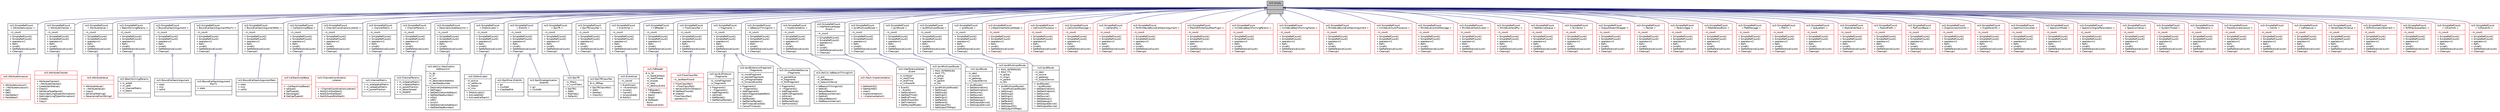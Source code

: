 digraph "ns3::empty"
{
  edge [fontname="Helvetica",fontsize="10",labelfontname="Helvetica",labelfontsize="10"];
  node [fontname="Helvetica",fontsize="10",shape=record];
  Node1 [label="{ns3::empty\n||}",height=0.2,width=0.4,color="black", fillcolor="grey75", style="filled", fontcolor="black"];
  Node1 -> Node2 [dir="back",color="midnightblue",fontsize="10",style="solid",arrowtail="onormal"];
  Node2 [label="{ns3::SimpleRefCount\l\< AttributeAccessor \>\n|- m_count\l|+ SimpleRefCount()\l+ SimpleRefCount()\l+ operator=()\l+ Ref()\l+ Unref()\l+ GetReferenceCount()\l+ Cleanup()\l}",height=0.2,width=0.4,color="black", fillcolor="white", style="filled",URL="$da/da1/classns3_1_1SimpleRefCount.html"];
  Node2 -> Node3 [dir="back",color="midnightblue",fontsize="10",style="solid",arrowtail="onormal"];
  Node3 [label="{ns3::AttributeAccessor\n||+ AttributeAccessor()\l+ ~AttributeAccessor()\l+ Set()\l+ Get()\l+ HasGetter()\l+ HasSetter()\l}",height=0.2,width=0.4,color="red", fillcolor="white", style="filled",URL="$df/d31/classns3_1_1AttributeAccessor.html",tooltip="allow setting and getting the value of an attribute. "];
  Node1 -> Node4 [dir="back",color="midnightblue",fontsize="10",style="solid",arrowtail="onormal"];
  Node4 [label="{ns3::SimpleRefCount\l\< AttributeChecker \>\n|- m_count\l|+ SimpleRefCount()\l+ SimpleRefCount()\l+ operator=()\l+ Ref()\l+ Unref()\l+ GetReferenceCount()\l+ Cleanup()\l}",height=0.2,width=0.4,color="black", fillcolor="white", style="filled",URL="$da/da1/classns3_1_1SimpleRefCount.html"];
  Node4 -> Node5 [dir="back",color="midnightblue",fontsize="10",style="solid",arrowtail="onormal"];
  Node5 [label="{ns3::AttributeChecker\n||+ AttributeChecker()\l+ ~AttributeChecker()\l+ CreateValidValue()\l+ Check()\l+ GetValueTypeName()\l+ HasUnderlyingTypeInformation()\l+ GetUnderlyingTypeInformation()\l+ Create()\l+ Copy()\l}",height=0.2,width=0.4,color="red", fillcolor="white", style="filled",URL="$de/d95/classns3_1_1AttributeChecker.html",tooltip="Represent the type of an attribute. "];
  Node1 -> Node6 [dir="back",color="midnightblue",fontsize="10",style="solid",arrowtail="onormal"];
  Node6 [label="{ns3::SimpleRefCount\l\< AttributeValue \>\n|- m_count\l|+ SimpleRefCount()\l+ SimpleRefCount()\l+ operator=()\l+ Ref()\l+ Unref()\l+ GetReferenceCount()\l+ Cleanup()\l}",height=0.2,width=0.4,color="black", fillcolor="white", style="filled",URL="$da/da1/classns3_1_1SimpleRefCount.html"];
  Node6 -> Node7 [dir="back",color="midnightblue",fontsize="10",style="solid",arrowtail="onormal"];
  Node7 [label="{ns3::AttributeValue\n||+ AttributeValue()\l+ ~AttributeValue()\l+ Copy()\l+ SerializeToString()\l+ DeserializeFromString()\l}",height=0.2,width=0.4,color="red", fillcolor="white", style="filled",URL="$d4/d83/classns3_1_1AttributeValue.html",tooltip="Hold a value for an Attribute. "];
  Node1 -> Node8 [dir="back",color="midnightblue",fontsize="10",style="solid",arrowtail="onormal"];
  Node8 [label="{ns3::SimpleRefCount\l\< BeamformingParams \>\n|- m_count\l|+ SimpleRefCount()\l+ SimpleRefCount()\l+ operator=()\l+ Ref()\l+ Unref()\l+ GetReferenceCount()\l+ Cleanup()\l}",height=0.2,width=0.4,color="black", fillcolor="white", style="filled",URL="$da/da1/classns3_1_1SimpleRefCount.html"];
  Node8 -> Node9 [dir="back",color="midnightblue",fontsize="10",style="solid",arrowtail="onormal"];
  Node9 [label="{ns3::BeamformingParams\n|+ m_enbW\l+ m_ueW\l+ m_channelMatrix\l+ m_beam\l|}",height=0.2,width=0.4,color="black", fillcolor="white", style="filled",URL="$df/d24/structns3_1_1BeamformingParams.html"];
  Node1 -> Node10 [dir="back",color="midnightblue",fontsize="10",style="solid",arrowtail="onormal"];
  Node10 [label="{ns3::SimpleRefCount\l\< BoundCallbackArgument \>\n|- m_count\l|+ SimpleRefCount()\l+ SimpleRefCount()\l+ operator=()\l+ Ref()\l+ Unref()\l+ GetReferenceCount()\l+ Cleanup()\l}",height=0.2,width=0.4,color="black", fillcolor="white", style="filled",URL="$da/da1/classns3_1_1SimpleRefCount.html"];
  Node10 -> Node11 [dir="back",color="midnightblue",fontsize="10",style="solid",arrowtail="onormal"];
  Node11 [label="{ns3::BoundCallbackArgument\n|+ stats\l+ imsi\l+ cellId\l|}",height=0.2,width=0.4,color="black", fillcolor="white", style="filled",URL="$d5/d62/structns3_1_1BoundCallbackArgument.html"];
  Node1 -> Node12 [dir="back",color="midnightblue",fontsize="10",style="solid",arrowtail="onormal"];
  Node12 [label="{ns3::SimpleRefCount\l\< BoundCallbackArgumentMacTx \>\n|- m_count\l|+ SimpleRefCount()\l+ SimpleRefCount()\l+ operator=()\l+ Ref()\l+ Unref()\l+ GetReferenceCount()\l+ Cleanup()\l}",height=0.2,width=0.4,color="black", fillcolor="white", style="filled",URL="$da/da1/classns3_1_1SimpleRefCount.html"];
  Node12 -> Node13 [dir="back",color="midnightblue",fontsize="10",style="solid",arrowtail="onormal"];
  Node13 [label="{ns3::BoundCallbackArgument\lMacTx\n|+ stats\l|}",height=0.2,width=0.4,color="black", fillcolor="white", style="filled",URL="$d1/d63/structns3_1_1BoundCallbackArgumentMacTx.html"];
  Node1 -> Node14 [dir="back",color="midnightblue",fontsize="10",style="solid",arrowtail="onormal"];
  Node14 [label="{ns3::SimpleRefCount\l\< BoundCallbackArgumentRetx \>\n|- m_count\l|+ SimpleRefCount()\l+ SimpleRefCount()\l+ operator=()\l+ Ref()\l+ Unref()\l+ GetReferenceCount()\l+ Cleanup()\l}",height=0.2,width=0.4,color="black", fillcolor="white", style="filled",URL="$da/da1/classns3_1_1SimpleRefCount.html"];
  Node14 -> Node15 [dir="back",color="midnightblue",fontsize="10",style="solid",arrowtail="onormal"];
  Node15 [label="{ns3::BoundCallbackArgumentRetx\n|+ stats\l+ imsi\l+ cellId\l|}",height=0.2,width=0.4,color="black", fillcolor="white", style="filled",URL="$df/d23/structns3_1_1BoundCallbackArgumentRetx.html"];
  Node1 -> Node16 [dir="back",color="midnightblue",fontsize="10",style="solid",arrowtail="onormal"];
  Node16 [label="{ns3::SimpleRefCount\l\< CallbackImplBase \>\n|- m_count\l|+ SimpleRefCount()\l+ SimpleRefCount()\l+ operator=()\l+ Ref()\l+ Unref()\l+ GetReferenceCount()\l+ Cleanup()\l}",height=0.2,width=0.4,color="black", fillcolor="white", style="filled",URL="$da/da1/classns3_1_1SimpleRefCount.html"];
  Node16 -> Node17 [dir="back",color="midnightblue",fontsize="10",style="solid",arrowtail="onormal"];
  Node17 [label="{ns3::CallbackImplBase\n||+ ~CallbackImplBase()\l+ IsEqual()\l+ GetTypeid()\l# Demangle()\l# GetCppTypeid()\l}",height=0.2,width=0.4,color="red", fillcolor="white", style="filled",URL="$d3/dfa/classns3_1_1CallbackImplBase.html"];
  Node1 -> Node18 [dir="back",color="midnightblue",fontsize="10",style="solid",arrowtail="onormal"];
  Node18 [label="{ns3::SimpleRefCount\l\< ChannelCoordinationListener \>\n|- m_count\l|+ SimpleRefCount()\l+ SimpleRefCount()\l+ operator=()\l+ Ref()\l+ Unref()\l+ GetReferenceCount()\l+ Cleanup()\l}",height=0.2,width=0.4,color="black", fillcolor="white", style="filled",URL="$da/da1/classns3_1_1SimpleRefCount.html"];
  Node18 -> Node19 [dir="back",color="midnightblue",fontsize="10",style="solid",arrowtail="onormal"];
  Node19 [label="{ns3::ChannelCoordination\lListener\n||+ ~ChannelCoordinationListener()\l+ NotifyCchSlotStart()\l+ NotifySchSlotStart()\l+ NotifyGuardSlotStart()\l}",height=0.2,width=0.4,color="red", fillcolor="white", style="filled",URL="$dd/d37/classns3_1_1ChannelCoordinationListener.html",tooltip="receive notifications about channel coordination events. "];
  Node1 -> Node20 [dir="back",color="midnightblue",fontsize="10",style="solid",arrowtail="onormal"];
  Node20 [label="{ns3::SimpleRefCount\l\< channelMatrix \>\n|- m_count\l|+ SimpleRefCount()\l+ SimpleRefCount()\l+ operator=()\l+ Ref()\l+ Unref()\l+ GetReferenceCount()\l+ Cleanup()\l}",height=0.2,width=0.4,color="black", fillcolor="white", style="filled",URL="$da/da1/classns3_1_1SimpleRefCount.html"];
  Node20 -> Node21 [dir="back",color="midnightblue",fontsize="10",style="solid",arrowtail="onormal"];
  Node21 [label="{ns3::channelMatrix\n|+ m_enbSpatialMatrix\l+ m_ueSpatialMatrix\l+ m_powerFraction\l|}",height=0.2,width=0.4,color="black", fillcolor="white", style="filled",URL="$de/d01/structns3_1_1channelMatrix.html"];
  Node1 -> Node22 [dir="back",color="midnightblue",fontsize="10",style="solid",arrowtail="onormal"];
  Node22 [label="{ns3::SimpleRefCount\l\< ChannelParams \>\n|- m_count\l|+ SimpleRefCount()\l+ SimpleRefCount()\l+ operator=()\l+ Ref()\l+ Unref()\l+ GetReferenceCount()\l+ Cleanup()\l}",height=0.2,width=0.4,color="black", fillcolor="white", style="filled",URL="$da/da1/classns3_1_1SimpleRefCount.html"];
  Node22 -> Node23 [dir="back",color="midnightblue",fontsize="10",style="solid",arrowtail="onormal"];
  Node23 [label="{ns3::ChannelParams\n|+ m_txSpatialMatrix\l+ m_rxSpatialMatrix\l+ m_powerFraction\l+ m_delaySpread\l+ m_doppler\l|}",height=0.2,width=0.4,color="black", fillcolor="white", style="filled",URL="$d1/df7/structns3_1_1ChannelParams.html"];
  Node1 -> Node24 [dir="back",color="midnightblue",fontsize="10",style="solid",arrowtail="onormal"];
  Node24 [label="{ns3::SimpleRefCount\l\< DestinationAddressUnit \>\n|- m_count\l|+ SimpleRefCount()\l+ SimpleRefCount()\l+ operator=()\l+ Ref()\l+ Unref()\l+ GetReferenceCount()\l+ Cleanup()\l}",height=0.2,width=0.4,color="black", fillcolor="white", style="filled",URL="$da/da1/classns3_1_1SimpleRefCount.html"];
  Node24 -> Node25 [dir="back",color="midnightblue",fontsize="10",style="solid",arrowtail="onormal"];
  Node25 [label="{ns3::dot11s::Destination\lAddressUnit\n|- m_do\l- m_rf\l- m_usn\l- m_destinationAddress\l- m_destSeqNumber\l|+ DestinationAddressUnit()\l+ SetFlags()\l+ SetDestinationAddress()\l+ SetDestSeqNumber()\l+ IsDo()\l+ IsRf()\l+ IsUsn()\l+ GetDestinationAddress()\l+ GetDestSeqNumber()\l}",height=0.2,width=0.4,color="black", fillcolor="white", style="filled",URL="$d7/dbc/classns3_1_1dot11s_1_1DestinationAddressUnit.html",tooltip="Describes an address unit in PREQ information element See 7.3.2.96 for more details. "];
  Node1 -> Node26 [dir="back",color="midnightblue",fontsize="10",style="solid",arrowtail="onormal"];
  Node26 [label="{ns3::SimpleRefCount\l\< DrbActivator \>\n|- m_count\l|+ SimpleRefCount()\l+ SimpleRefCount()\l+ operator=()\l+ Ref()\l+ Unref()\l+ GetReferenceCount()\l+ Cleanup()\l}",height=0.2,width=0.4,color="black", fillcolor="white", style="filled",URL="$da/da1/classns3_1_1SimpleRefCount.html"];
  Node26 -> Node27 [dir="back",color="midnightblue",fontsize="10",style="solid",arrowtail="onormal"];
  Node27 [label="{ns3::DrbActivator\n|- m_active\l- m_ueDevice\l- m_bearer\l- m_imsi\l|+ DrbActivator()\l+ ActivateDrb()\l+ ActivateCallback()\l}",height=0.2,width=0.4,color="black", fillcolor="white", style="filled",URL="$da/dae/classns3_1_1DrbActivator.html"];
  Node1 -> Node28 [dir="back",color="midnightblue",fontsize="10",style="solid",arrowtail="onormal"];
  Node28 [label="{ns3::SimpleRefCount\l\< EnbInfo \>\n|- m_count\l|+ SimpleRefCount()\l+ SimpleRefCount()\l+ operator=()\l+ Ref()\l+ Unref()\l+ GetReferenceCount()\l+ Cleanup()\l}",height=0.2,width=0.4,color="black", fillcolor="white", style="filled",URL="$da/da1/classns3_1_1SimpleRefCount.html"];
  Node28 -> Node29 [dir="back",color="midnightblue",fontsize="10",style="solid",arrowtail="onormal"];
  Node29 [label="{ns3::EpcMme::EnbInfo\n|+ gci\l+ s1uAddr\l+ s1apSapEnb\l|}",height=0.2,width=0.4,color="black", fillcolor="white", style="filled",URL="$d1/d51/structns3_1_1EpcMme_1_1EnbInfo.html"];
  Node28 -> Node30 [dir="back",color="midnightblue",fontsize="10",style="solid",arrowtail="onormal"];
  Node30 [label="{ns3::EpcMmeApplication\l::EnbInfo\n|+ gci\l+ s1uAddr\l|}",height=0.2,width=0.4,color="black", fillcolor="white", style="filled",URL="$d7/de6/structns3_1_1EpcMmeApplication_1_1EnbInfo.html"];
  Node1 -> Node31 [dir="back",color="midnightblue",fontsize="10",style="solid",arrowtail="onormal"];
  Node31 [label="{ns3::SimpleRefCount\l\< EpcTft \>\n|- m_count\l|+ SimpleRefCount()\l+ SimpleRefCount()\l+ operator=()\l+ Ref()\l+ Unref()\l+ GetReferenceCount()\l+ Cleanup()\l}",height=0.2,width=0.4,color="black", fillcolor="white", style="filled",URL="$da/da1/classns3_1_1SimpleRefCount.html"];
  Node31 -> Node32 [dir="back",color="midnightblue",fontsize="10",style="solid",arrowtail="onormal"];
  Node32 [label="{ns3::EpcTft\n|- m_filters\l- m_numFilters\l|+ EpcTft()\l+ Add()\l+ Matches()\l+ Default()\l}",height=0.2,width=0.4,color="black", fillcolor="white", style="filled",URL="$d3/d0c/classns3_1_1EpcTft.html"];
  Node1 -> Node33 [dir="back",color="midnightblue",fontsize="10",style="solid",arrowtail="onormal"];
  Node33 [label="{ns3::SimpleRefCount\l\< EpcTftClassifier \>\n|- m_count\l|+ SimpleRefCount()\l+ SimpleRefCount()\l+ operator=()\l+ Ref()\l+ Unref()\l+ GetReferenceCount()\l+ Cleanup()\l}",height=0.2,width=0.4,color="black", fillcolor="white", style="filled",URL="$da/da1/classns3_1_1SimpleRefCount.html"];
  Node33 -> Node34 [dir="back",color="midnightblue",fontsize="10",style="solid",arrowtail="onormal"];
  Node34 [label="{ns3::EpcTftClassifier\n|# m_tftMap\l|+ EpcTftClassifier()\l+ Add()\l+ Delete()\l+ Classify()\l}",height=0.2,width=0.4,color="black", fillcolor="white", style="filled",URL="$df/dc5/classns3_1_1EpcTftClassifier.html",tooltip="classifies IP packets accoding to Traffic Flow Templates (TFTs) "];
  Node1 -> Node35 [dir="back",color="midnightblue",fontsize="10",style="solid",arrowtail="onormal"];
  Node35 [label="{ns3::SimpleRefCount\l\< EventImpl \>\n|- m_count\l|+ SimpleRefCount()\l+ SimpleRefCount()\l+ operator=()\l+ Ref()\l+ Unref()\l+ GetReferenceCount()\l+ Cleanup()\l}",height=0.2,width=0.4,color="black", fillcolor="white", style="filled",URL="$da/da1/classns3_1_1SimpleRefCount.html"];
  Node35 -> Node36 [dir="back",color="midnightblue",fontsize="10",style="solid",arrowtail="onormal"];
  Node36 [label="{ns3::EventImpl\n|- m_cancel\l|+ EventImpl()\l+ ~EventImpl()\l+ Invoke()\l+ Cancel()\l+ IsCancelled()\l# Notify()\l}",height=0.2,width=0.4,color="black", fillcolor="white", style="filled",URL="$da/def/classns3_1_1EventImpl.html",tooltip="A simulation event. "];
  Node1 -> Node37 [dir="back",color="midnightblue",fontsize="10",style="solid",arrowtail="onormal"];
  Node37 [label="{ns3::SimpleRefCount\l\< FdReader \>\n|- m_count\l|+ SimpleRefCount()\l+ SimpleRefCount()\l+ operator=()\l+ Ref()\l+ Unref()\l+ GetReferenceCount()\l+ Cleanup()\l}",height=0.2,width=0.4,color="black", fillcolor="white", style="filled",URL="$da/da1/classns3_1_1SimpleRefCount.html"];
  Node37 -> Node38 [dir="back",color="midnightblue",fontsize="10",style="solid",arrowtail="onormal"];
  Node38 [label="{ns3::FdReader\n|# m_fd\l- m_readCallback\l- m_readThread\l- m_evpipe\l- m_stop\l- m_destroyEvent\l|+ FdReader()\l+ ~FdReader()\l+ Start()\l+ Stop()\l# DoRead()\l- Run()\l- DestroyEvent()\l}",height=0.2,width=0.4,color="red", fillcolor="white", style="filled",URL="$d1/dcf/classns3_1_1FdReader.html",tooltip="A class that asynchronously reads from a file descriptor. "];
  Node1 -> Node39 [dir="back",color="midnightblue",fontsize="10",style="solid",arrowtail="onormal"];
  Node39 [label="{ns3::SimpleRefCount\l\< FlowClassifier \>\n|- m_count\l|+ SimpleRefCount()\l+ SimpleRefCount()\l+ operator=()\l+ Ref()\l+ Unref()\l+ GetReferenceCount()\l+ Cleanup()\l}",height=0.2,width=0.4,color="black", fillcolor="white", style="filled",URL="$da/da1/classns3_1_1SimpleRefCount.html"];
  Node39 -> Node40 [dir="back",color="midnightblue",fontsize="10",style="solid",arrowtail="onormal"];
  Node40 [label="{ns3::FlowClassifier\n|- m_lastNewFlowId\l|+ FlowClassifier()\l+ ~FlowClassifier()\l+ SerializeToXmlStream()\l# GetNewFlowId()\l# Indent()\l- FlowClassifier()\l- operator=()\l}",height=0.2,width=0.4,color="red", fillcolor="white", style="filled",URL="$dd/dc3/classns3_1_1FlowClassifier.html"];
  Node1 -> Node41 [dir="back",color="midnightblue",fontsize="10",style="solid",arrowtail="onormal"];
  Node41 [label="{ns3::SimpleRefCount\l\< Fragments \>\n|- m_count\l|+ SimpleRefCount()\l+ SimpleRefCount()\l+ operator=()\l+ Ref()\l+ Unref()\l+ GetReferenceCount()\l+ Cleanup()\l}",height=0.2,width=0.4,color="black", fillcolor="white", style="filled",URL="$da/da1/classns3_1_1SimpleRefCount.html"];
  Node41 -> Node42 [dir="back",color="midnightblue",fontsize="10",style="solid",arrowtail="onormal"];
  Node42 [label="{ns3::Ipv4L3Protocol\l::Fragments\n|- m_moreFragment\l- m_fragments\l|+ Fragments()\l+ ~Fragments()\l+ AddFragment()\l+ IsEntire()\l+ GetPacket()\l+ GetPartialPacket()\l}",height=0.2,width=0.4,color="black", fillcolor="white", style="filled",URL="$de/db3/classns3_1_1Ipv4L3Protocol_1_1Fragments.html",tooltip="A Set of Fragment belonging to the same packet (src, dst, identification and proto) ..."];
  Node41 -> Node43 [dir="back",color="midnightblue",fontsize="10",style="solid",arrowtail="onormal"];
  Node43 [label="{ns3::Ipv6ExtensionFragment\l::Fragments\n|- m_moreFragment\l- m_packetFragments\l- m_unfragmentable\l- m_timeoutEventId\l|+ Fragments()\l+ ~Fragments()\l+ AddFragment()\l+ SetUnfragmentablePart()\l+ IsEntire()\l+ GetPacket()\l+ GetPartialPacket()\l+ SetTimeoutEventId()\l+ CancelTimeout()\l}",height=0.2,width=0.4,color="black", fillcolor="white", style="filled",URL="$d6/d8c/classns3_1_1Ipv6ExtensionFragment_1_1Fragments.html",tooltip="This class stores the fragments of a packet waiting to be rebuilt. "];
  Node41 -> Node44 [dir="back",color="midnightblue",fontsize="10",style="solid",arrowtail="onormal"];
  Node44 [label="{ns3::SixLowPanNetDevice\l::Fragments\n|- m_packetSize\l- m_fragments\l- m_firstFragment\l|+ Fragments()\l+ ~Fragments()\l+ AddFragment()\l+ AddFirstFragment()\l+ IsEntire()\l+ GetPacket()\l+ SetPacketSize()\l+ GetFraments()\l}",height=0.2,width=0.4,color="black", fillcolor="white", style="filled",URL="$d1/d49/classns3_1_1SixLowPanNetDevice_1_1Fragments.html",tooltip="A Set of Fragments. "];
  Node1 -> Node45 [dir="back",color="midnightblue",fontsize="10",style="solid",arrowtail="onormal"];
  Node45 [label="{ns3::SimpleRefCount\l\< IeBeaconTimingUnit \>\n|- m_count\l|+ SimpleRefCount()\l+ SimpleRefCount()\l+ operator=()\l+ Ref()\l+ Unref()\l+ GetReferenceCount()\l+ Cleanup()\l}",height=0.2,width=0.4,color="black", fillcolor="white", style="filled",URL="$da/da1/classns3_1_1SimpleRefCount.html"];
  Node45 -> Node46 [dir="back",color="midnightblue",fontsize="10",style="solid",arrowtail="onormal"];
  Node46 [label="{ns3::dot11s::IeBeaconTimingUnit\n|- m_aid\l- m_lastBeacon\l- m_beaconInterval\l|+ IeBeaconTimingUnit()\l+ SetAid()\l+ SetLastBeacon()\l+ SetBeaconInterval()\l+ GetAid()\l+ GetLastBeacon()\l+ GetBeaconInterval()\l}",height=0.2,width=0.4,color="black", fillcolor="white", style="filled",URL="$db/d2a/classns3_1_1dot11s_1_1IeBeaconTimingUnit.html",tooltip="Information element describing one unit of beacon timing element. "];
  Node1 -> Node47 [dir="back",color="midnightblue",fontsize="10",style="solid",arrowtail="onormal"];
  Node47 [label="{ns3::SimpleRefCount\l\< Implementation \>\n|- m_count\l|+ SimpleRefCount()\l+ SimpleRefCount()\l+ operator=()\l+ Ref()\l+ Unref()\l+ GetReferenceCount()\l+ Cleanup()\l}",height=0.2,width=0.4,color="black", fillcolor="white", style="filled",URL="$da/da1/classns3_1_1SimpleRefCount.html"];
  Node47 -> Node48 [dir="back",color="midnightblue",fontsize="10",style="solid",arrowtail="onormal"];
  Node48 [label="{ns3::Hash::Implementation\n||+ GetHash32()\l+ GetHash64()\l+ clear()\l+ Implementation()\l+ ~Implementation()\l}",height=0.2,width=0.4,color="red", fillcolor="white", style="filled",URL="$df/d47/classns3_1_1Hash_1_1Implementation.html",tooltip="Hash function implementation base class. "];
  Node1 -> Node49 [dir="back",color="midnightblue",fontsize="10",style="solid",arrowtail="onormal"];
  Node49 [label="{ns3::SimpleRefCount\l\< InterferenceHelper\l::Event \>\n|- m_count\l|+ SimpleRefCount()\l+ SimpleRefCount()\l+ operator=()\l+ Ref()\l+ Unref()\l+ GetReferenceCount()\l+ Cleanup()\l}",height=0.2,width=0.4,color="black", fillcolor="white", style="filled",URL="$da/da1/classns3_1_1SimpleRefCount.html"];
  Node49 -> Node50 [dir="back",color="midnightblue",fontsize="10",style="solid",arrowtail="onormal"];
  Node50 [label="{ns3::InterferenceHelper\l::Event\n|- m_txVector\l- m_startTime\l- m_endTime\l- m_rxPowerW\l|+ Event()\l+ ~Event()\l+ GetDuration()\l+ GetStartTime()\l+ GetEndTime()\l+ GetRxPowerW()\l+ GetTxVector()\l+ GetPayloadMode()\l}",height=0.2,width=0.4,color="black", fillcolor="white", style="filled",URL="$d9/d1f/classns3_1_1InterferenceHelper_1_1Event.html"];
  Node1 -> Node51 [dir="back",color="midnightblue",fontsize="10",style="solid",arrowtail="onormal"];
  Node51 [label="{ns3::SimpleRefCount\l\< Ipv4MulticastRoute \>\n|- m_count\l|+ SimpleRefCount()\l+ SimpleRefCount()\l+ operator=()\l+ Ref()\l+ Unref()\l+ GetReferenceCount()\l+ Cleanup()\l}",height=0.2,width=0.4,color="black", fillcolor="white", style="filled",URL="$da/da1/classns3_1_1SimpleRefCount.html"];
  Node51 -> Node52 [dir="back",color="midnightblue",fontsize="10",style="solid",arrowtail="onormal"];
  Node52 [label="{ns3::Ipv4MulticastRoute\n|+ MAX_INTERFACES\l+ MAX_TTL\l- m_group\l- m_origin\l- m_parent\l- m_ttls\l|+ Ipv4MulticastRoute()\l+ SetGroup()\l+ GetGroup()\l+ SetOrigin()\l+ GetOrigin()\l+ SetParent()\l+ GetParent()\l+ SetOutputTtl()\l+ GetOutputTtlMap()\l}",height=0.2,width=0.4,color="black", fillcolor="white", style="filled",URL="$d9/da5/classns3_1_1Ipv4MulticastRoute.html",tooltip="Ipv4 multicast route cache entry (similar to Linux struct mfc_cache) "];
  Node1 -> Node53 [dir="back",color="midnightblue",fontsize="10",style="solid",arrowtail="onormal"];
  Node53 [label="{ns3::SimpleRefCount\l\< Ipv4Route \>\n|- m_count\l|+ SimpleRefCount()\l+ SimpleRefCount()\l+ operator=()\l+ Ref()\l+ Unref()\l+ GetReferenceCount()\l+ Cleanup()\l}",height=0.2,width=0.4,color="black", fillcolor="white", style="filled",URL="$da/da1/classns3_1_1SimpleRefCount.html"];
  Node53 -> Node54 [dir="back",color="midnightblue",fontsize="10",style="solid",arrowtail="onormal"];
  Node54 [label="{ns3::Ipv4Route\n|- m_dest\l- m_source\l- m_gateway\l- m_outputDevice\l|+ Ipv4Route()\l+ SetDestination()\l+ GetDestination()\l+ SetSource()\l+ GetSource()\l+ SetGateway()\l+ GetGateway()\l+ SetOutputDevice()\l+ GetOutputDevice()\l}",height=0.2,width=0.4,color="black", fillcolor="white", style="filled",URL="$d7/dbb/classns3_1_1Ipv4Route.html",tooltip="IPv4 route cache entry (similar to Linux struct rtable) "];
  Node1 -> Node55 [dir="back",color="midnightblue",fontsize="10",style="solid",arrowtail="onormal"];
  Node55 [label="{ns3::SimpleRefCount\l\< Ipv6MulticastRoute \>\n|- m_count\l|+ SimpleRefCount()\l+ SimpleRefCount()\l+ operator=()\l+ Ref()\l+ Unref()\l+ GetReferenceCount()\l+ Cleanup()\l}",height=0.2,width=0.4,color="black", fillcolor="white", style="filled",URL="$da/da1/classns3_1_1SimpleRefCount.html"];
  Node55 -> Node56 [dir="back",color="midnightblue",fontsize="10",style="solid",arrowtail="onormal"];
  Node56 [label="{ns3::Ipv6MulticastRoute\n|+ MAX_INTERFACES\l+ MAX_TTL\l- m_group\l- m_origin\l- m_parent\l- m_ttls\l|+ Ipv6MulticastRoute()\l+ ~Ipv6MulticastRoute()\l+ SetGroup()\l+ GetGroup()\l+ SetOrigin()\l+ GetOrigin()\l+ SetParent()\l+ GetParent()\l+ SetOutputTtl()\l+ GetOutputTtlMap()\l}",height=0.2,width=0.4,color="black", fillcolor="white", style="filled",URL="$db/da1/classns3_1_1Ipv6MulticastRoute.html",tooltip="IPv6 multicast route entry. "];
  Node1 -> Node57 [dir="back",color="midnightblue",fontsize="10",style="solid",arrowtail="onormal"];
  Node57 [label="{ns3::SimpleRefCount\l\< Ipv6Route \>\n|- m_count\l|+ SimpleRefCount()\l+ SimpleRefCount()\l+ operator=()\l+ Ref()\l+ Unref()\l+ GetReferenceCount()\l+ Cleanup()\l}",height=0.2,width=0.4,color="black", fillcolor="white", style="filled",URL="$da/da1/classns3_1_1SimpleRefCount.html"];
  Node57 -> Node58 [dir="back",color="midnightblue",fontsize="10",style="solid",arrowtail="onormal"];
  Node58 [label="{ns3::Ipv6Route\n|- m_dest\l- m_source\l- m_gateway\l- m_outputDevice\l|+ Ipv6Route()\l+ ~Ipv6Route()\l+ SetDestination()\l+ GetDestination()\l+ SetSource()\l+ GetSource()\l+ SetGateway()\l+ GetGateway()\l+ SetOutputDevice()\l+ GetOutputDevice()\l}",height=0.2,width=0.4,color="black", fillcolor="white", style="filled",URL="$da/d2f/classns3_1_1Ipv6Route.html",tooltip="IPv6 route cache entry. "];
  Node1 -> Node59 [dir="back",color="midnightblue",fontsize="10",style="solid",arrowtail="onormal"];
  Node59 [label="{ns3::SimpleRefCount\l\< LrWpanInterferenceHelper \>\n|- m_count\l|+ SimpleRefCount()\l+ SimpleRefCount()\l+ operator=()\l+ Ref()\l+ Unref()\l+ GetReferenceCount()\l+ Cleanup()\l}",height=0.2,width=0.4,color="red", fillcolor="white", style="filled",URL="$da/da1/classns3_1_1SimpleRefCount.html"];
  Node1 -> Node60 [dir="back",color="midnightblue",fontsize="10",style="solid",arrowtail="onormal"];
  Node60 [label="{ns3::SimpleRefCount\l\< LteChunkProcessor \>\n|- m_count\l|+ SimpleRefCount()\l+ SimpleRefCount()\l+ operator=()\l+ Ref()\l+ Unref()\l+ GetReferenceCount()\l+ Cleanup()\l}",height=0.2,width=0.4,color="red", fillcolor="white", style="filled",URL="$da/da1/classns3_1_1SimpleRefCount.html"];
  Node1 -> Node61 [dir="back",color="midnightblue",fontsize="10",style="solid",arrowtail="onormal"];
  Node61 [label="{ns3::SimpleRefCount\l\< LteControlMessage \>\n|- m_count\l|+ SimpleRefCount()\l+ SimpleRefCount()\l+ operator=()\l+ Ref()\l+ Unref()\l+ GetReferenceCount()\l+ Cleanup()\l}",height=0.2,width=0.4,color="red", fillcolor="white", style="filled",URL="$da/da1/classns3_1_1SimpleRefCount.html"];
  Node1 -> Node62 [dir="back",color="midnightblue",fontsize="10",style="solid",arrowtail="onormal"];
  Node62 [label="{ns3::SimpleRefCount\l\< LteHarqPhy \>\n|- m_count\l|+ SimpleRefCount()\l+ SimpleRefCount()\l+ operator=()\l+ Ref()\l+ Unref()\l+ GetReferenceCount()\l+ Cleanup()\l}",height=0.2,width=0.4,color="red", fillcolor="white", style="filled",URL="$da/da1/classns3_1_1SimpleRefCount.html"];
  Node1 -> Node63 [dir="back",color="midnightblue",fontsize="10",style="solid",arrowtail="onormal"];
  Node63 [label="{ns3::SimpleRefCount\l\< McMmWaveBoundCallbackArgument \>\n|- m_count\l|+ SimpleRefCount()\l+ SimpleRefCount()\l+ operator=()\l+ Ref()\l+ Unref()\l+ GetReferenceCount()\l+ Cleanup()\l}",height=0.2,width=0.4,color="red", fillcolor="white", style="filled",URL="$da/da1/classns3_1_1SimpleRefCount.html"];
  Node1 -> Node64 [dir="back",color="midnightblue",fontsize="10",style="solid",arrowtail="onormal"];
  Node64 [label="{ns3::SimpleRefCount\l\< MeshWifiInterfaceMacPlugin \>\n|- m_count\l|+ SimpleRefCount()\l+ SimpleRefCount()\l+ operator=()\l+ Ref()\l+ Unref()\l+ GetReferenceCount()\l+ Cleanup()\l}",height=0.2,width=0.4,color="red", fillcolor="white", style="filled",URL="$da/da1/classns3_1_1SimpleRefCount.html"];
  Node1 -> Node65 [dir="back",color="midnightblue",fontsize="10",style="solid",arrowtail="onormal"];
  Node65 [label="{ns3::SimpleRefCount\l\< mmWaveBeamFormingParams \>\n|- m_count\l|+ SimpleRefCount()\l+ SimpleRefCount()\l+ operator=()\l+ Ref()\l+ Unref()\l+ GetReferenceCount()\l+ Cleanup()\l}",height=0.2,width=0.4,color="red", fillcolor="white", style="filled",URL="$da/da1/classns3_1_1SimpleRefCount.html"];
  Node1 -> Node66 [dir="back",color="midnightblue",fontsize="10",style="solid",arrowtail="onormal"];
  Node66 [label="{ns3::SimpleRefCount\l\< mmWaveBeamFormingTraces \>\n|- m_count\l|+ SimpleRefCount()\l+ SimpleRefCount()\l+ operator=()\l+ Ref()\l+ Unref()\l+ GetReferenceCount()\l+ Cleanup()\l}",height=0.2,width=0.4,color="red", fillcolor="white", style="filled",URL="$da/da1/classns3_1_1SimpleRefCount.html"];
  Node1 -> Node67 [dir="back",color="midnightblue",fontsize="10",style="solid",arrowtail="onormal"];
  Node67 [label="{ns3::SimpleRefCount\l\< MmWaveBoundCallbackArgument \>\n|- m_count\l|+ SimpleRefCount()\l+ SimpleRefCount()\l+ operator=()\l+ Ref()\l+ Unref()\l+ GetReferenceCount()\l+ Cleanup()\l}",height=0.2,width=0.4,color="red", fillcolor="white", style="filled",URL="$da/da1/classns3_1_1SimpleRefCount.html"];
  Node1 -> Node68 [dir="back",color="midnightblue",fontsize="10",style="solid",arrowtail="onormal"];
  Node68 [label="{ns3::SimpleRefCount\l\< mmWaveChunkProcessor \>\n|- m_count\l|+ SimpleRefCount()\l+ SimpleRefCount()\l+ operator=()\l+ Ref()\l+ Unref()\l+ GetReferenceCount()\l+ Cleanup()\l}",height=0.2,width=0.4,color="red", fillcolor="white", style="filled",URL="$da/da1/classns3_1_1SimpleRefCount.html"];
  Node1 -> Node69 [dir="back",color="midnightblue",fontsize="10",style="solid",arrowtail="onormal"];
  Node69 [label="{ns3::SimpleRefCount\l\< MmWaveControlMessage \>\n|- m_count\l|+ SimpleRefCount()\l+ SimpleRefCount()\l+ operator=()\l+ Ref()\l+ Unref()\l+ GetReferenceCount()\l+ Cleanup()\l}",height=0.2,width=0.4,color="red", fillcolor="white", style="filled",URL="$da/da1/classns3_1_1SimpleRefCount.html"];
  Node1 -> Node70 [dir="back",color="midnightblue",fontsize="10",style="solid",arrowtail="onormal"];
  Node70 [label="{ns3::SimpleRefCount\l\< MmWaveDrbActivator \>\n|- m_count\l|+ SimpleRefCount()\l+ SimpleRefCount()\l+ operator=()\l+ Ref()\l+ Unref()\l+ GetReferenceCount()\l+ Cleanup()\l}",height=0.2,width=0.4,color="red", fillcolor="white", style="filled",URL="$da/da1/classns3_1_1SimpleRefCount.html"];
  Node1 -> Node71 [dir="back",color="midnightblue",fontsize="10",style="solid",arrowtail="onormal"];
  Node71 [label="{ns3::SimpleRefCount\l\< MmWaveHarqPhy \>\n|- m_count\l|+ SimpleRefCount()\l+ SimpleRefCount()\l+ operator=()\l+ Ref()\l+ Unref()\l+ GetReferenceCount()\l+ Cleanup()\l}",height=0.2,width=0.4,color="red", fillcolor="white", style="filled",URL="$da/da1/classns3_1_1SimpleRefCount.html"];
  Node1 -> Node72 [dir="back",color="midnightblue",fontsize="10",style="solid",arrowtail="onormal"];
  Node72 [label="{ns3::SimpleRefCount\l\< NetDeviceQueue \>\n|- m_count\l|+ SimpleRefCount()\l+ SimpleRefCount()\l+ operator=()\l+ Ref()\l+ Unref()\l+ GetReferenceCount()\l+ Cleanup()\l}",height=0.2,width=0.4,color="red", fillcolor="white", style="filled",URL="$da/da1/classns3_1_1SimpleRefCount.html"];
  Node1 -> Node73 [dir="back",color="midnightblue",fontsize="10",style="solid",arrowtail="onormal"];
  Node73 [label="{ns3::SimpleRefCount\l\< NixVector \>\n|- m_count\l|+ SimpleRefCount()\l+ SimpleRefCount()\l+ operator=()\l+ Ref()\l+ Unref()\l+ GetReferenceCount()\l+ Cleanup()\l}",height=0.2,width=0.4,color="red", fillcolor="white", style="filled",URL="$da/da1/classns3_1_1SimpleRefCount.html"];
  Node1 -> Node74 [dir="back",color="midnightblue",fontsize="10",style="solid",arrowtail="onormal"];
  Node74 [label="{ns3::SimpleRefCount\l\< OutputStreamWrapper \>\n|- m_count\l|+ SimpleRefCount()\l+ SimpleRefCount()\l+ operator=()\l+ Ref()\l+ Unref()\l+ GetReferenceCount()\l+ Cleanup()\l}",height=0.2,width=0.4,color="red", fillcolor="white", style="filled",URL="$da/da1/classns3_1_1SimpleRefCount.html"];
  Node1 -> Node75 [dir="back",color="midnightblue",fontsize="10",style="solid",arrowtail="onormal"];
  Node75 [label="{ns3::SimpleRefCount\l\< Packet \>\n|- m_count\l|+ SimpleRefCount()\l+ SimpleRefCount()\l+ operator=()\l+ Ref()\l+ Unref()\l+ GetReferenceCount()\l+ Cleanup()\l}",height=0.2,width=0.4,color="red", fillcolor="white", style="filled",URL="$da/da1/classns3_1_1SimpleRefCount.html"];
  Node1 -> Node76 [dir="back",color="midnightblue",fontsize="10",style="solid",arrowtail="onormal"];
  Node76 [label="{ns3::SimpleRefCount\l\< Params3gpp \>\n|- m_count\l|+ SimpleRefCount()\l+ SimpleRefCount()\l+ operator=()\l+ Ref()\l+ Unref()\l+ GetReferenceCount()\l+ Cleanup()\l}",height=0.2,width=0.4,color="red", fillcolor="white", style="filled",URL="$da/da1/classns3_1_1SimpleRefCount.html"];
  Node1 -> Node77 [dir="back",color="midnightblue",fontsize="10",style="solid",arrowtail="onormal"];
  Node77 [label="{ns3::SimpleRefCount\l\< PbbAddressBlock \>\n|- m_count\l|+ SimpleRefCount()\l+ SimpleRefCount()\l+ operator=()\l+ Ref()\l+ Unref()\l+ GetReferenceCount()\l+ Cleanup()\l}",height=0.2,width=0.4,color="red", fillcolor="white", style="filled",URL="$da/da1/classns3_1_1SimpleRefCount.html"];
  Node1 -> Node78 [dir="back",color="midnightblue",fontsize="10",style="solid",arrowtail="onormal"];
  Node78 [label="{ns3::SimpleRefCount\l\< PbbMessage \>\n|- m_count\l|+ SimpleRefCount()\l+ SimpleRefCount()\l+ operator=()\l+ Ref()\l+ Unref()\l+ GetReferenceCount()\l+ Cleanup()\l}",height=0.2,width=0.4,color="red", fillcolor="white", style="filled",URL="$da/da1/classns3_1_1SimpleRefCount.html"];
  Node1 -> Node79 [dir="back",color="midnightblue",fontsize="10",style="solid",arrowtail="onormal"];
  Node79 [label="{ns3::SimpleRefCount\l\< PbbTlv \>\n|- m_count\l|+ SimpleRefCount()\l+ SimpleRefCount()\l+ operator=()\l+ Ref()\l+ Unref()\l+ GetReferenceCount()\l+ Cleanup()\l}",height=0.2,width=0.4,color="red", fillcolor="white", style="filled",URL="$da/da1/classns3_1_1SimpleRefCount.html"];
  Node1 -> Node80 [dir="back",color="midnightblue",fontsize="10",style="solid",arrowtail="onormal"];
  Node80 [label="{ns3::SimpleRefCount\l\< QueueItem \>\n|- m_count\l|+ SimpleRefCount()\l+ SimpleRefCount()\l+ operator=()\l+ Ref()\l+ Unref()\l+ GetReferenceCount()\l+ Cleanup()\l}",height=0.2,width=0.4,color="red", fillcolor="white", style="filled",URL="$da/da1/classns3_1_1SimpleRefCount.html"];
  Node1 -> Node81 [dir="back",color="midnightblue",fontsize="10",style="solid",arrowtail="onormal"];
  Node81 [label="{ns3::SimpleRefCount\l\< RadvdInterface \>\n|- m_count\l|+ SimpleRefCount()\l+ SimpleRefCount()\l+ operator=()\l+ Ref()\l+ Unref()\l+ GetReferenceCount()\l+ Cleanup()\l}",height=0.2,width=0.4,color="red", fillcolor="white", style="filled",URL="$da/da1/classns3_1_1SimpleRefCount.html"];
  Node1 -> Node82 [dir="back",color="midnightblue",fontsize="10",style="solid",arrowtail="onormal"];
  Node82 [label="{ns3::SimpleRefCount\l\< RadvdPrefix \>\n|- m_count\l|+ SimpleRefCount()\l+ SimpleRefCount()\l+ operator=()\l+ Ref()\l+ Unref()\l+ GetReferenceCount()\l+ Cleanup()\l}",height=0.2,width=0.4,color="red", fillcolor="white", style="filled",URL="$da/da1/classns3_1_1SimpleRefCount.html"];
  Node1 -> Node83 [dir="back",color="midnightblue",fontsize="10",style="solid",arrowtail="onormal"];
  Node83 [label="{ns3::SimpleRefCount\l\< RefCountBase \>\n|- m_count\l|+ SimpleRefCount()\l+ SimpleRefCount()\l+ operator=()\l+ Ref()\l+ Unref()\l+ GetReferenceCount()\l+ Cleanup()\l}",height=0.2,width=0.4,color="red", fillcolor="white", style="filled",URL="$da/da1/classns3_1_1SimpleRefCount.html"];
  Node1 -> Node84 [dir="back",color="midnightblue",fontsize="10",style="solid",arrowtail="onormal"];
  Node84 [label="{ns3::SimpleRefCount\l\< S1apConnectionInfo \>\n|- m_count\l|+ SimpleRefCount()\l+ SimpleRefCount()\l+ operator=()\l+ Ref()\l+ Unref()\l+ GetReferenceCount()\l+ Cleanup()\l}",height=0.2,width=0.4,color="red", fillcolor="white", style="filled",URL="$da/da1/classns3_1_1SimpleRefCount.html"];
  Node1 -> Node85 [dir="back",color="midnightblue",fontsize="10",style="solid",arrowtail="onormal"];
  Node85 [label="{ns3::SimpleRefCount\l\< S1apIfaceInfo \>\n|- m_count\l|+ SimpleRefCount()\l+ SimpleRefCount()\l+ operator=()\l+ Ref()\l+ Unref()\l+ GetReferenceCount()\l+ Cleanup()\l}",height=0.2,width=0.4,color="red", fillcolor="white", style="filled",URL="$da/da1/classns3_1_1SimpleRefCount.html"];
  Node1 -> Node86 [dir="back",color="midnightblue",fontsize="10",style="solid",arrowtail="onormal"];
  Node86 [label="{ns3::SimpleRefCount\l\< SpectrumConverter \>\n|- m_count\l|+ SimpleRefCount()\l+ SimpleRefCount()\l+ operator=()\l+ Ref()\l+ Unref()\l+ GetReferenceCount()\l+ Cleanup()\l}",height=0.2,width=0.4,color="red", fillcolor="white", style="filled",URL="$da/da1/classns3_1_1SimpleRefCount.html"];
  Node1 -> Node87 [dir="back",color="midnightblue",fontsize="10",style="solid",arrowtail="onormal"];
  Node87 [label="{ns3::SimpleRefCount\l\< SpectrumModel \>\n|- m_count\l|+ SimpleRefCount()\l+ SimpleRefCount()\l+ operator=()\l+ Ref()\l+ Unref()\l+ GetReferenceCount()\l+ Cleanup()\l}",height=0.2,width=0.4,color="red", fillcolor="white", style="filled",URL="$da/da1/classns3_1_1SimpleRefCount.html"];
  Node1 -> Node88 [dir="back",color="midnightblue",fontsize="10",style="solid",arrowtail="onormal"];
  Node88 [label="{ns3::SimpleRefCount\l\< SpectrumSignalParameters \>\n|- m_count\l|+ SimpleRefCount()\l+ SimpleRefCount()\l+ operator=()\l+ Ref()\l+ Unref()\l+ GetReferenceCount()\l+ Cleanup()\l}",height=0.2,width=0.4,color="red", fillcolor="white", style="filled",URL="$da/da1/classns3_1_1SimpleRefCount.html"];
  Node1 -> Node89 [dir="back",color="midnightblue",fontsize="10",style="solid",arrowtail="onormal"];
  Node89 [label="{ns3::SimpleRefCount\l\< SpectrumValue \>\n|- m_count\l|+ SimpleRefCount()\l+ SimpleRefCount()\l+ operator=()\l+ Ref()\l+ Unref()\l+ GetReferenceCount()\l+ Cleanup()\l}",height=0.2,width=0.4,color="red", fillcolor="white", style="filled",URL="$da/da1/classns3_1_1SimpleRefCount.html"];
  Node1 -> Node90 [dir="back",color="midnightblue",fontsize="10",style="solid",arrowtail="onormal"];
  Node90 [label="{ns3::SimpleRefCount\l\< SystemThread \>\n|- m_count\l|+ SimpleRefCount()\l+ SimpleRefCount()\l+ operator=()\l+ Ref()\l+ Unref()\l+ GetReferenceCount()\l+ Cleanup()\l}",height=0.2,width=0.4,color="red", fillcolor="white", style="filled",URL="$da/da1/classns3_1_1SimpleRefCount.html"];
  Node1 -> Node91 [dir="back",color="midnightblue",fontsize="10",style="solid",arrowtail="onormal"];
  Node91 [label="{ns3::SimpleRefCount\l\< TraceParams \>\n|- m_count\l|+ SimpleRefCount()\l+ SimpleRefCount()\l+ operator=()\l+ Ref()\l+ Unref()\l+ GetReferenceCount()\l+ Cleanup()\l}",height=0.2,width=0.4,color="red", fillcolor="white", style="filled",URL="$da/da1/classns3_1_1SimpleRefCount.html"];
  Node1 -> Node92 [dir="back",color="midnightblue",fontsize="10",style="solid",arrowtail="onormal"];
  Node92 [label="{ns3::SimpleRefCount\l\< TraceSourceAccessor \>\n|- m_count\l|+ SimpleRefCount()\l+ SimpleRefCount()\l+ operator=()\l+ Ref()\l+ Unref()\l+ GetReferenceCount()\l+ Cleanup()\l}",height=0.2,width=0.4,color="red", fillcolor="white", style="filled",URL="$da/da1/classns3_1_1SimpleRefCount.html"];
  Node1 -> Node93 [dir="back",color="midnightblue",fontsize="10",style="solid",arrowtail="onormal"];
  Node93 [label="{ns3::SimpleRefCount\l\< UeInfo \>\n|- m_count\l|+ SimpleRefCount()\l+ SimpleRefCount()\l+ operator=()\l+ Ref()\l+ Unref()\l+ GetReferenceCount()\l+ Cleanup()\l}",height=0.2,width=0.4,color="red", fillcolor="white", style="filled",URL="$da/da1/classns3_1_1SimpleRefCount.html"];
  Node1 -> Node94 [dir="back",color="midnightblue",fontsize="10",style="solid",arrowtail="onormal"];
  Node94 [label="{ns3::SimpleRefCount\l\< UeMeasure \>\n|- m_count\l|+ SimpleRefCount()\l+ SimpleRefCount()\l+ operator=()\l+ Ref()\l+ Unref()\l+ GetReferenceCount()\l+ Cleanup()\l}",height=0.2,width=0.4,color="red", fillcolor="white", style="filled",URL="$da/da1/classns3_1_1SimpleRefCount.html"];
  Node1 -> Node95 [dir="back",color="midnightblue",fontsize="10",style="solid",arrowtail="onormal"];
  Node95 [label="{ns3::SimpleRefCount\l\< VendorSpecificValue \>\n|- m_count\l|+ SimpleRefCount()\l+ SimpleRefCount()\l+ operator=()\l+ Ref()\l+ Unref()\l+ GetReferenceCount()\l+ Cleanup()\l}",height=0.2,width=0.4,color="red", fillcolor="white", style="filled",URL="$da/da1/classns3_1_1SimpleRefCount.html"];
  Node1 -> Node96 [dir="back",color="midnightblue",fontsize="10",style="solid",arrowtail="onormal"];
  Node96 [label="{ns3::SimpleRefCount\l\< WifiInformationElement \>\n|- m_count\l|+ SimpleRefCount()\l+ SimpleRefCount()\l+ operator=()\l+ Ref()\l+ Unref()\l+ GetReferenceCount()\l+ Cleanup()\l}",height=0.2,width=0.4,color="red", fillcolor="white", style="filled",URL="$da/da1/classns3_1_1SimpleRefCount.html"];
  Node1 -> Node97 [dir="back",color="midnightblue",fontsize="10",style="solid",arrowtail="onormal"];
  Node97 [label="{ns3::SimpleRefCount\l\< WifiMacQueueItem \>\n|- m_count\l|+ SimpleRefCount()\l+ SimpleRefCount()\l+ operator=()\l+ Ref()\l+ Unref()\l+ GetReferenceCount()\l+ Cleanup()\l}",height=0.2,width=0.4,color="red", fillcolor="white", style="filled",URL="$da/da1/classns3_1_1SimpleRefCount.html"];
  Node1 -> Node98 [dir="back",color="midnightblue",fontsize="10",style="solid",arrowtail="onormal"];
  Node98 [label="{ns3::SimpleRefCount\l\< X2CellInfo \>\n|- m_count\l|+ SimpleRefCount()\l+ SimpleRefCount()\l+ operator=()\l+ Ref()\l+ Unref()\l+ GetReferenceCount()\l+ Cleanup()\l}",height=0.2,width=0.4,color="red", fillcolor="white", style="filled",URL="$da/da1/classns3_1_1SimpleRefCount.html"];
  Node1 -> Node99 [dir="back",color="midnightblue",fontsize="10",style="solid",arrowtail="onormal"];
  Node99 [label="{ns3::SimpleRefCount\l\< X2IfaceInfo \>\n|- m_count\l|+ SimpleRefCount()\l+ SimpleRefCount()\l+ operator=()\l+ Ref()\l+ Unref()\l+ GetReferenceCount()\l+ Cleanup()\l}",height=0.2,width=0.4,color="red", fillcolor="white", style="filled",URL="$da/da1/classns3_1_1SimpleRefCount.html"];
}
